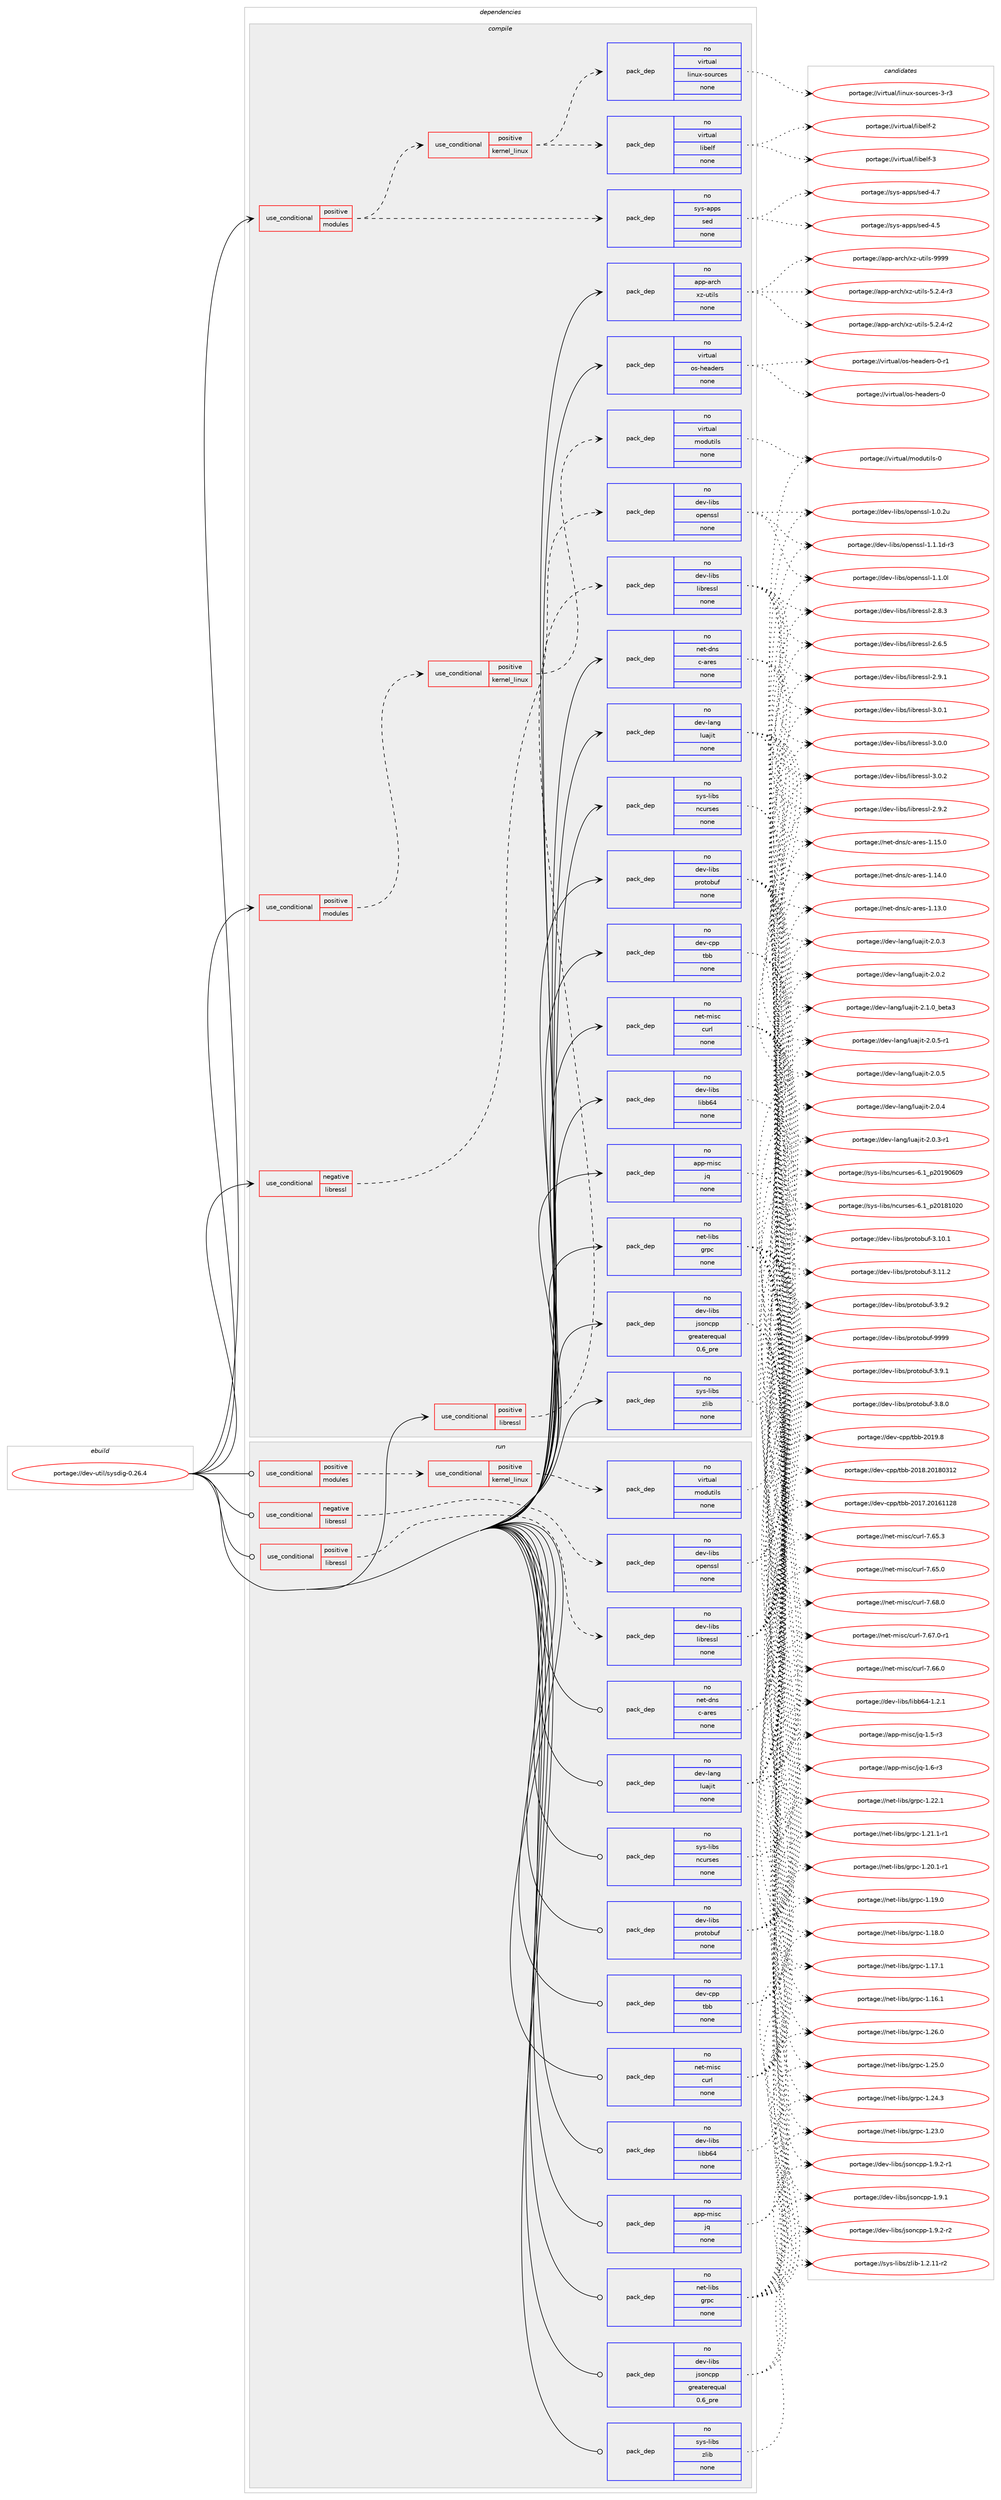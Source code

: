 digraph prolog {

# *************
# Graph options
# *************

newrank=true;
concentrate=true;
compound=true;
graph [rankdir=LR,fontname=Helvetica,fontsize=10,ranksep=1.5];#, ranksep=2.5, nodesep=0.2];
edge  [arrowhead=vee];
node  [fontname=Helvetica,fontsize=10];

# **********
# The ebuild
# **********

subgraph cluster_leftcol {
color=gray;
label=<<i>ebuild</i>>;
id [label="portage://dev-util/sysdig-0.26.4", color=red, width=4, href="../dev-util/sysdig-0.26.4.svg"];
}

# ****************
# The dependencies
# ****************

subgraph cluster_midcol {
color=gray;
label=<<i>dependencies</i>>;
subgraph cluster_compile {
fillcolor="#eeeeee";
style=filled;
label=<<i>compile</i>>;
subgraph cond61505 {
dependency296985 [label=<<TABLE BORDER="0" CELLBORDER="1" CELLSPACING="0" CELLPADDING="4"><TR><TD ROWSPAN="3" CELLPADDING="10">use_conditional</TD></TR><TR><TD>negative</TD></TR><TR><TD>libressl</TD></TR></TABLE>>, shape=none, color=red];
subgraph pack230898 {
dependency296986 [label=<<TABLE BORDER="0" CELLBORDER="1" CELLSPACING="0" CELLPADDING="4" WIDTH="220"><TR><TD ROWSPAN="6" CELLPADDING="30">pack_dep</TD></TR><TR><TD WIDTH="110">no</TD></TR><TR><TD>dev-libs</TD></TR><TR><TD>openssl</TD></TR><TR><TD>none</TD></TR><TR><TD></TD></TR></TABLE>>, shape=none, color=blue];
}
dependency296985:e -> dependency296986:w [weight=20,style="dashed",arrowhead="vee"];
}
id:e -> dependency296985:w [weight=20,style="solid",arrowhead="vee"];
subgraph cond61506 {
dependency296987 [label=<<TABLE BORDER="0" CELLBORDER="1" CELLSPACING="0" CELLPADDING="4"><TR><TD ROWSPAN="3" CELLPADDING="10">use_conditional</TD></TR><TR><TD>positive</TD></TR><TR><TD>libressl</TD></TR></TABLE>>, shape=none, color=red];
subgraph pack230899 {
dependency296988 [label=<<TABLE BORDER="0" CELLBORDER="1" CELLSPACING="0" CELLPADDING="4" WIDTH="220"><TR><TD ROWSPAN="6" CELLPADDING="30">pack_dep</TD></TR><TR><TD WIDTH="110">no</TD></TR><TR><TD>dev-libs</TD></TR><TR><TD>libressl</TD></TR><TR><TD>none</TD></TR><TR><TD></TD></TR></TABLE>>, shape=none, color=blue];
}
dependency296987:e -> dependency296988:w [weight=20,style="dashed",arrowhead="vee"];
}
id:e -> dependency296987:w [weight=20,style="solid",arrowhead="vee"];
subgraph cond61507 {
dependency296989 [label=<<TABLE BORDER="0" CELLBORDER="1" CELLSPACING="0" CELLPADDING="4"><TR><TD ROWSPAN="3" CELLPADDING="10">use_conditional</TD></TR><TR><TD>positive</TD></TR><TR><TD>modules</TD></TR></TABLE>>, shape=none, color=red];
subgraph cond61508 {
dependency296990 [label=<<TABLE BORDER="0" CELLBORDER="1" CELLSPACING="0" CELLPADDING="4"><TR><TD ROWSPAN="3" CELLPADDING="10">use_conditional</TD></TR><TR><TD>positive</TD></TR><TR><TD>kernel_linux</TD></TR></TABLE>>, shape=none, color=red];
subgraph pack230900 {
dependency296991 [label=<<TABLE BORDER="0" CELLBORDER="1" CELLSPACING="0" CELLPADDING="4" WIDTH="220"><TR><TD ROWSPAN="6" CELLPADDING="30">pack_dep</TD></TR><TR><TD WIDTH="110">no</TD></TR><TR><TD>virtual</TD></TR><TR><TD>modutils</TD></TR><TR><TD>none</TD></TR><TR><TD></TD></TR></TABLE>>, shape=none, color=blue];
}
dependency296990:e -> dependency296991:w [weight=20,style="dashed",arrowhead="vee"];
}
dependency296989:e -> dependency296990:w [weight=20,style="dashed",arrowhead="vee"];
}
id:e -> dependency296989:w [weight=20,style="solid",arrowhead="vee"];
subgraph cond61509 {
dependency296992 [label=<<TABLE BORDER="0" CELLBORDER="1" CELLSPACING="0" CELLPADDING="4"><TR><TD ROWSPAN="3" CELLPADDING="10">use_conditional</TD></TR><TR><TD>positive</TD></TR><TR><TD>modules</TD></TR></TABLE>>, shape=none, color=red];
subgraph pack230901 {
dependency296993 [label=<<TABLE BORDER="0" CELLBORDER="1" CELLSPACING="0" CELLPADDING="4" WIDTH="220"><TR><TD ROWSPAN="6" CELLPADDING="30">pack_dep</TD></TR><TR><TD WIDTH="110">no</TD></TR><TR><TD>sys-apps</TD></TR><TR><TD>sed</TD></TR><TR><TD>none</TD></TR><TR><TD></TD></TR></TABLE>>, shape=none, color=blue];
}
dependency296992:e -> dependency296993:w [weight=20,style="dashed",arrowhead="vee"];
subgraph cond61510 {
dependency296994 [label=<<TABLE BORDER="0" CELLBORDER="1" CELLSPACING="0" CELLPADDING="4"><TR><TD ROWSPAN="3" CELLPADDING="10">use_conditional</TD></TR><TR><TD>positive</TD></TR><TR><TD>kernel_linux</TD></TR></TABLE>>, shape=none, color=red];
subgraph pack230902 {
dependency296995 [label=<<TABLE BORDER="0" CELLBORDER="1" CELLSPACING="0" CELLPADDING="4" WIDTH="220"><TR><TD ROWSPAN="6" CELLPADDING="30">pack_dep</TD></TR><TR><TD WIDTH="110">no</TD></TR><TR><TD>virtual</TD></TR><TR><TD>linux-sources</TD></TR><TR><TD>none</TD></TR><TR><TD></TD></TR></TABLE>>, shape=none, color=blue];
}
dependency296994:e -> dependency296995:w [weight=20,style="dashed",arrowhead="vee"];
subgraph pack230903 {
dependency296996 [label=<<TABLE BORDER="0" CELLBORDER="1" CELLSPACING="0" CELLPADDING="4" WIDTH="220"><TR><TD ROWSPAN="6" CELLPADDING="30">pack_dep</TD></TR><TR><TD WIDTH="110">no</TD></TR><TR><TD>virtual</TD></TR><TR><TD>libelf</TD></TR><TR><TD>none</TD></TR><TR><TD></TD></TR></TABLE>>, shape=none, color=blue];
}
dependency296994:e -> dependency296996:w [weight=20,style="dashed",arrowhead="vee"];
}
dependency296992:e -> dependency296994:w [weight=20,style="dashed",arrowhead="vee"];
}
id:e -> dependency296992:w [weight=20,style="solid",arrowhead="vee"];
subgraph pack230904 {
dependency296997 [label=<<TABLE BORDER="0" CELLBORDER="1" CELLSPACING="0" CELLPADDING="4" WIDTH="220"><TR><TD ROWSPAN="6" CELLPADDING="30">pack_dep</TD></TR><TR><TD WIDTH="110">no</TD></TR><TR><TD>app-arch</TD></TR><TR><TD>xz-utils</TD></TR><TR><TD>none</TD></TR><TR><TD></TD></TR></TABLE>>, shape=none, color=blue];
}
id:e -> dependency296997:w [weight=20,style="solid",arrowhead="vee"];
subgraph pack230905 {
dependency296998 [label=<<TABLE BORDER="0" CELLBORDER="1" CELLSPACING="0" CELLPADDING="4" WIDTH="220"><TR><TD ROWSPAN="6" CELLPADDING="30">pack_dep</TD></TR><TR><TD WIDTH="110">no</TD></TR><TR><TD>app-misc</TD></TR><TR><TD>jq</TD></TR><TR><TD>none</TD></TR><TR><TD></TD></TR></TABLE>>, shape=none, color=blue];
}
id:e -> dependency296998:w [weight=20,style="solid",arrowhead="vee"];
subgraph pack230906 {
dependency296999 [label=<<TABLE BORDER="0" CELLBORDER="1" CELLSPACING="0" CELLPADDING="4" WIDTH="220"><TR><TD ROWSPAN="6" CELLPADDING="30">pack_dep</TD></TR><TR><TD WIDTH="110">no</TD></TR><TR><TD>dev-cpp</TD></TR><TR><TD>tbb</TD></TR><TR><TD>none</TD></TR><TR><TD></TD></TR></TABLE>>, shape=none, color=blue];
}
id:e -> dependency296999:w [weight=20,style="solid",arrowhead="vee"];
subgraph pack230907 {
dependency297000 [label=<<TABLE BORDER="0" CELLBORDER="1" CELLSPACING="0" CELLPADDING="4" WIDTH="220"><TR><TD ROWSPAN="6" CELLPADDING="30">pack_dep</TD></TR><TR><TD WIDTH="110">no</TD></TR><TR><TD>dev-lang</TD></TR><TR><TD>luajit</TD></TR><TR><TD>none</TD></TR><TR><TD></TD></TR></TABLE>>, shape=none, color=blue];
}
id:e -> dependency297000:w [weight=20,style="solid",arrowhead="vee"];
subgraph pack230908 {
dependency297001 [label=<<TABLE BORDER="0" CELLBORDER="1" CELLSPACING="0" CELLPADDING="4" WIDTH="220"><TR><TD ROWSPAN="6" CELLPADDING="30">pack_dep</TD></TR><TR><TD WIDTH="110">no</TD></TR><TR><TD>dev-libs</TD></TR><TR><TD>jsoncpp</TD></TR><TR><TD>greaterequal</TD></TR><TR><TD>0.6_pre</TD></TR></TABLE>>, shape=none, color=blue];
}
id:e -> dependency297001:w [weight=20,style="solid",arrowhead="vee"];
subgraph pack230909 {
dependency297002 [label=<<TABLE BORDER="0" CELLBORDER="1" CELLSPACING="0" CELLPADDING="4" WIDTH="220"><TR><TD ROWSPAN="6" CELLPADDING="30">pack_dep</TD></TR><TR><TD WIDTH="110">no</TD></TR><TR><TD>dev-libs</TD></TR><TR><TD>libb64</TD></TR><TR><TD>none</TD></TR><TR><TD></TD></TR></TABLE>>, shape=none, color=blue];
}
id:e -> dependency297002:w [weight=20,style="solid",arrowhead="vee"];
subgraph pack230910 {
dependency297003 [label=<<TABLE BORDER="0" CELLBORDER="1" CELLSPACING="0" CELLPADDING="4" WIDTH="220"><TR><TD ROWSPAN="6" CELLPADDING="30">pack_dep</TD></TR><TR><TD WIDTH="110">no</TD></TR><TR><TD>dev-libs</TD></TR><TR><TD>protobuf</TD></TR><TR><TD>none</TD></TR><TR><TD></TD></TR></TABLE>>, shape=none, color=blue];
}
id:e -> dependency297003:w [weight=20,style="solid",arrowhead="vee"];
subgraph pack230911 {
dependency297004 [label=<<TABLE BORDER="0" CELLBORDER="1" CELLSPACING="0" CELLPADDING="4" WIDTH="220"><TR><TD ROWSPAN="6" CELLPADDING="30">pack_dep</TD></TR><TR><TD WIDTH="110">no</TD></TR><TR><TD>net-dns</TD></TR><TR><TD>c-ares</TD></TR><TR><TD>none</TD></TR><TR><TD></TD></TR></TABLE>>, shape=none, color=blue];
}
id:e -> dependency297004:w [weight=20,style="solid",arrowhead="vee"];
subgraph pack230912 {
dependency297005 [label=<<TABLE BORDER="0" CELLBORDER="1" CELLSPACING="0" CELLPADDING="4" WIDTH="220"><TR><TD ROWSPAN="6" CELLPADDING="30">pack_dep</TD></TR><TR><TD WIDTH="110">no</TD></TR><TR><TD>net-libs</TD></TR><TR><TD>grpc</TD></TR><TR><TD>none</TD></TR><TR><TD></TD></TR></TABLE>>, shape=none, color=blue];
}
id:e -> dependency297005:w [weight=20,style="solid",arrowhead="vee"];
subgraph pack230913 {
dependency297006 [label=<<TABLE BORDER="0" CELLBORDER="1" CELLSPACING="0" CELLPADDING="4" WIDTH="220"><TR><TD ROWSPAN="6" CELLPADDING="30">pack_dep</TD></TR><TR><TD WIDTH="110">no</TD></TR><TR><TD>net-misc</TD></TR><TR><TD>curl</TD></TR><TR><TD>none</TD></TR><TR><TD></TD></TR></TABLE>>, shape=none, color=blue];
}
id:e -> dependency297006:w [weight=20,style="solid",arrowhead="vee"];
subgraph pack230914 {
dependency297007 [label=<<TABLE BORDER="0" CELLBORDER="1" CELLSPACING="0" CELLPADDING="4" WIDTH="220"><TR><TD ROWSPAN="6" CELLPADDING="30">pack_dep</TD></TR><TR><TD WIDTH="110">no</TD></TR><TR><TD>sys-libs</TD></TR><TR><TD>ncurses</TD></TR><TR><TD>none</TD></TR><TR><TD></TD></TR></TABLE>>, shape=none, color=blue];
}
id:e -> dependency297007:w [weight=20,style="solid",arrowhead="vee"];
subgraph pack230915 {
dependency297008 [label=<<TABLE BORDER="0" CELLBORDER="1" CELLSPACING="0" CELLPADDING="4" WIDTH="220"><TR><TD ROWSPAN="6" CELLPADDING="30">pack_dep</TD></TR><TR><TD WIDTH="110">no</TD></TR><TR><TD>sys-libs</TD></TR><TR><TD>zlib</TD></TR><TR><TD>none</TD></TR><TR><TD></TD></TR></TABLE>>, shape=none, color=blue];
}
id:e -> dependency297008:w [weight=20,style="solid",arrowhead="vee"];
subgraph pack230916 {
dependency297009 [label=<<TABLE BORDER="0" CELLBORDER="1" CELLSPACING="0" CELLPADDING="4" WIDTH="220"><TR><TD ROWSPAN="6" CELLPADDING="30">pack_dep</TD></TR><TR><TD WIDTH="110">no</TD></TR><TR><TD>virtual</TD></TR><TR><TD>os-headers</TD></TR><TR><TD>none</TD></TR><TR><TD></TD></TR></TABLE>>, shape=none, color=blue];
}
id:e -> dependency297009:w [weight=20,style="solid",arrowhead="vee"];
}
subgraph cluster_compileandrun {
fillcolor="#eeeeee";
style=filled;
label=<<i>compile and run</i>>;
}
subgraph cluster_run {
fillcolor="#eeeeee";
style=filled;
label=<<i>run</i>>;
subgraph cond61511 {
dependency297010 [label=<<TABLE BORDER="0" CELLBORDER="1" CELLSPACING="0" CELLPADDING="4"><TR><TD ROWSPAN="3" CELLPADDING="10">use_conditional</TD></TR><TR><TD>negative</TD></TR><TR><TD>libressl</TD></TR></TABLE>>, shape=none, color=red];
subgraph pack230917 {
dependency297011 [label=<<TABLE BORDER="0" CELLBORDER="1" CELLSPACING="0" CELLPADDING="4" WIDTH="220"><TR><TD ROWSPAN="6" CELLPADDING="30">pack_dep</TD></TR><TR><TD WIDTH="110">no</TD></TR><TR><TD>dev-libs</TD></TR><TR><TD>openssl</TD></TR><TR><TD>none</TD></TR><TR><TD></TD></TR></TABLE>>, shape=none, color=blue];
}
dependency297010:e -> dependency297011:w [weight=20,style="dashed",arrowhead="vee"];
}
id:e -> dependency297010:w [weight=20,style="solid",arrowhead="odot"];
subgraph cond61512 {
dependency297012 [label=<<TABLE BORDER="0" CELLBORDER="1" CELLSPACING="0" CELLPADDING="4"><TR><TD ROWSPAN="3" CELLPADDING="10">use_conditional</TD></TR><TR><TD>positive</TD></TR><TR><TD>libressl</TD></TR></TABLE>>, shape=none, color=red];
subgraph pack230918 {
dependency297013 [label=<<TABLE BORDER="0" CELLBORDER="1" CELLSPACING="0" CELLPADDING="4" WIDTH="220"><TR><TD ROWSPAN="6" CELLPADDING="30">pack_dep</TD></TR><TR><TD WIDTH="110">no</TD></TR><TR><TD>dev-libs</TD></TR><TR><TD>libressl</TD></TR><TR><TD>none</TD></TR><TR><TD></TD></TR></TABLE>>, shape=none, color=blue];
}
dependency297012:e -> dependency297013:w [weight=20,style="dashed",arrowhead="vee"];
}
id:e -> dependency297012:w [weight=20,style="solid",arrowhead="odot"];
subgraph cond61513 {
dependency297014 [label=<<TABLE BORDER="0" CELLBORDER="1" CELLSPACING="0" CELLPADDING="4"><TR><TD ROWSPAN="3" CELLPADDING="10">use_conditional</TD></TR><TR><TD>positive</TD></TR><TR><TD>modules</TD></TR></TABLE>>, shape=none, color=red];
subgraph cond61514 {
dependency297015 [label=<<TABLE BORDER="0" CELLBORDER="1" CELLSPACING="0" CELLPADDING="4"><TR><TD ROWSPAN="3" CELLPADDING="10">use_conditional</TD></TR><TR><TD>positive</TD></TR><TR><TD>kernel_linux</TD></TR></TABLE>>, shape=none, color=red];
subgraph pack230919 {
dependency297016 [label=<<TABLE BORDER="0" CELLBORDER="1" CELLSPACING="0" CELLPADDING="4" WIDTH="220"><TR><TD ROWSPAN="6" CELLPADDING="30">pack_dep</TD></TR><TR><TD WIDTH="110">no</TD></TR><TR><TD>virtual</TD></TR><TR><TD>modutils</TD></TR><TR><TD>none</TD></TR><TR><TD></TD></TR></TABLE>>, shape=none, color=blue];
}
dependency297015:e -> dependency297016:w [weight=20,style="dashed",arrowhead="vee"];
}
dependency297014:e -> dependency297015:w [weight=20,style="dashed",arrowhead="vee"];
}
id:e -> dependency297014:w [weight=20,style="solid",arrowhead="odot"];
subgraph pack230920 {
dependency297017 [label=<<TABLE BORDER="0" CELLBORDER="1" CELLSPACING="0" CELLPADDING="4" WIDTH="220"><TR><TD ROWSPAN="6" CELLPADDING="30">pack_dep</TD></TR><TR><TD WIDTH="110">no</TD></TR><TR><TD>app-misc</TD></TR><TR><TD>jq</TD></TR><TR><TD>none</TD></TR><TR><TD></TD></TR></TABLE>>, shape=none, color=blue];
}
id:e -> dependency297017:w [weight=20,style="solid",arrowhead="odot"];
subgraph pack230921 {
dependency297018 [label=<<TABLE BORDER="0" CELLBORDER="1" CELLSPACING="0" CELLPADDING="4" WIDTH="220"><TR><TD ROWSPAN="6" CELLPADDING="30">pack_dep</TD></TR><TR><TD WIDTH="110">no</TD></TR><TR><TD>dev-cpp</TD></TR><TR><TD>tbb</TD></TR><TR><TD>none</TD></TR><TR><TD></TD></TR></TABLE>>, shape=none, color=blue];
}
id:e -> dependency297018:w [weight=20,style="solid",arrowhead="odot"];
subgraph pack230922 {
dependency297019 [label=<<TABLE BORDER="0" CELLBORDER="1" CELLSPACING="0" CELLPADDING="4" WIDTH="220"><TR><TD ROWSPAN="6" CELLPADDING="30">pack_dep</TD></TR><TR><TD WIDTH="110">no</TD></TR><TR><TD>dev-lang</TD></TR><TR><TD>luajit</TD></TR><TR><TD>none</TD></TR><TR><TD></TD></TR></TABLE>>, shape=none, color=blue];
}
id:e -> dependency297019:w [weight=20,style="solid",arrowhead="odot"];
subgraph pack230923 {
dependency297020 [label=<<TABLE BORDER="0" CELLBORDER="1" CELLSPACING="0" CELLPADDING="4" WIDTH="220"><TR><TD ROWSPAN="6" CELLPADDING="30">pack_dep</TD></TR><TR><TD WIDTH="110">no</TD></TR><TR><TD>dev-libs</TD></TR><TR><TD>jsoncpp</TD></TR><TR><TD>greaterequal</TD></TR><TR><TD>0.6_pre</TD></TR></TABLE>>, shape=none, color=blue];
}
id:e -> dependency297020:w [weight=20,style="solid",arrowhead="odot"];
subgraph pack230924 {
dependency297021 [label=<<TABLE BORDER="0" CELLBORDER="1" CELLSPACING="0" CELLPADDING="4" WIDTH="220"><TR><TD ROWSPAN="6" CELLPADDING="30">pack_dep</TD></TR><TR><TD WIDTH="110">no</TD></TR><TR><TD>dev-libs</TD></TR><TR><TD>libb64</TD></TR><TR><TD>none</TD></TR><TR><TD></TD></TR></TABLE>>, shape=none, color=blue];
}
id:e -> dependency297021:w [weight=20,style="solid",arrowhead="odot"];
subgraph pack230925 {
dependency297022 [label=<<TABLE BORDER="0" CELLBORDER="1" CELLSPACING="0" CELLPADDING="4" WIDTH="220"><TR><TD ROWSPAN="6" CELLPADDING="30">pack_dep</TD></TR><TR><TD WIDTH="110">no</TD></TR><TR><TD>dev-libs</TD></TR><TR><TD>protobuf</TD></TR><TR><TD>none</TD></TR><TR><TD></TD></TR></TABLE>>, shape=none, color=blue];
}
id:e -> dependency297022:w [weight=20,style="solid",arrowhead="odot"];
subgraph pack230926 {
dependency297023 [label=<<TABLE BORDER="0" CELLBORDER="1" CELLSPACING="0" CELLPADDING="4" WIDTH="220"><TR><TD ROWSPAN="6" CELLPADDING="30">pack_dep</TD></TR><TR><TD WIDTH="110">no</TD></TR><TR><TD>net-dns</TD></TR><TR><TD>c-ares</TD></TR><TR><TD>none</TD></TR><TR><TD></TD></TR></TABLE>>, shape=none, color=blue];
}
id:e -> dependency297023:w [weight=20,style="solid",arrowhead="odot"];
subgraph pack230927 {
dependency297024 [label=<<TABLE BORDER="0" CELLBORDER="1" CELLSPACING="0" CELLPADDING="4" WIDTH="220"><TR><TD ROWSPAN="6" CELLPADDING="30">pack_dep</TD></TR><TR><TD WIDTH="110">no</TD></TR><TR><TD>net-libs</TD></TR><TR><TD>grpc</TD></TR><TR><TD>none</TD></TR><TR><TD></TD></TR></TABLE>>, shape=none, color=blue];
}
id:e -> dependency297024:w [weight=20,style="solid",arrowhead="odot"];
subgraph pack230928 {
dependency297025 [label=<<TABLE BORDER="0" CELLBORDER="1" CELLSPACING="0" CELLPADDING="4" WIDTH="220"><TR><TD ROWSPAN="6" CELLPADDING="30">pack_dep</TD></TR><TR><TD WIDTH="110">no</TD></TR><TR><TD>net-misc</TD></TR><TR><TD>curl</TD></TR><TR><TD>none</TD></TR><TR><TD></TD></TR></TABLE>>, shape=none, color=blue];
}
id:e -> dependency297025:w [weight=20,style="solid",arrowhead="odot"];
subgraph pack230929 {
dependency297026 [label=<<TABLE BORDER="0" CELLBORDER="1" CELLSPACING="0" CELLPADDING="4" WIDTH="220"><TR><TD ROWSPAN="6" CELLPADDING="30">pack_dep</TD></TR><TR><TD WIDTH="110">no</TD></TR><TR><TD>sys-libs</TD></TR><TR><TD>ncurses</TD></TR><TR><TD>none</TD></TR><TR><TD></TD></TR></TABLE>>, shape=none, color=blue];
}
id:e -> dependency297026:w [weight=20,style="solid",arrowhead="odot"];
subgraph pack230930 {
dependency297027 [label=<<TABLE BORDER="0" CELLBORDER="1" CELLSPACING="0" CELLPADDING="4" WIDTH="220"><TR><TD ROWSPAN="6" CELLPADDING="30">pack_dep</TD></TR><TR><TD WIDTH="110">no</TD></TR><TR><TD>sys-libs</TD></TR><TR><TD>zlib</TD></TR><TR><TD>none</TD></TR><TR><TD></TD></TR></TABLE>>, shape=none, color=blue];
}
id:e -> dependency297027:w [weight=20,style="solid",arrowhead="odot"];
}
}

# **************
# The candidates
# **************

subgraph cluster_choices {
rank=same;
color=gray;
label=<<i>candidates</i>>;

subgraph choice230898 {
color=black;
nodesep=1;
choice1001011184510810598115471111121011101151151084549464946491004511451 [label="portage://dev-libs/openssl-1.1.1d-r3", color=red, width=4,href="../dev-libs/openssl-1.1.1d-r3.svg"];
choice100101118451081059811547111112101110115115108454946494648108 [label="portage://dev-libs/openssl-1.1.0l", color=red, width=4,href="../dev-libs/openssl-1.1.0l.svg"];
choice100101118451081059811547111112101110115115108454946484650117 [label="portage://dev-libs/openssl-1.0.2u", color=red, width=4,href="../dev-libs/openssl-1.0.2u.svg"];
dependency296986:e -> choice1001011184510810598115471111121011101151151084549464946491004511451:w [style=dotted,weight="100"];
dependency296986:e -> choice100101118451081059811547111112101110115115108454946494648108:w [style=dotted,weight="100"];
dependency296986:e -> choice100101118451081059811547111112101110115115108454946484650117:w [style=dotted,weight="100"];
}
subgraph choice230899 {
color=black;
nodesep=1;
choice10010111845108105981154710810598114101115115108455146484650 [label="portage://dev-libs/libressl-3.0.2", color=red, width=4,href="../dev-libs/libressl-3.0.2.svg"];
choice10010111845108105981154710810598114101115115108455146484649 [label="portage://dev-libs/libressl-3.0.1", color=red, width=4,href="../dev-libs/libressl-3.0.1.svg"];
choice10010111845108105981154710810598114101115115108455146484648 [label="portage://dev-libs/libressl-3.0.0", color=red, width=4,href="../dev-libs/libressl-3.0.0.svg"];
choice10010111845108105981154710810598114101115115108455046574650 [label="portage://dev-libs/libressl-2.9.2", color=red, width=4,href="../dev-libs/libressl-2.9.2.svg"];
choice10010111845108105981154710810598114101115115108455046574649 [label="portage://dev-libs/libressl-2.9.1", color=red, width=4,href="../dev-libs/libressl-2.9.1.svg"];
choice10010111845108105981154710810598114101115115108455046564651 [label="portage://dev-libs/libressl-2.8.3", color=red, width=4,href="../dev-libs/libressl-2.8.3.svg"];
choice10010111845108105981154710810598114101115115108455046544653 [label="portage://dev-libs/libressl-2.6.5", color=red, width=4,href="../dev-libs/libressl-2.6.5.svg"];
dependency296988:e -> choice10010111845108105981154710810598114101115115108455146484650:w [style=dotted,weight="100"];
dependency296988:e -> choice10010111845108105981154710810598114101115115108455146484649:w [style=dotted,weight="100"];
dependency296988:e -> choice10010111845108105981154710810598114101115115108455146484648:w [style=dotted,weight="100"];
dependency296988:e -> choice10010111845108105981154710810598114101115115108455046574650:w [style=dotted,weight="100"];
dependency296988:e -> choice10010111845108105981154710810598114101115115108455046574649:w [style=dotted,weight="100"];
dependency296988:e -> choice10010111845108105981154710810598114101115115108455046564651:w [style=dotted,weight="100"];
dependency296988:e -> choice10010111845108105981154710810598114101115115108455046544653:w [style=dotted,weight="100"];
}
subgraph choice230900 {
color=black;
nodesep=1;
choice11810511411611797108471091111001171161051081154548 [label="portage://virtual/modutils-0", color=red, width=4,href="../virtual/modutils-0.svg"];
dependency296991:e -> choice11810511411611797108471091111001171161051081154548:w [style=dotted,weight="100"];
}
subgraph choice230901 {
color=black;
nodesep=1;
choice11512111545971121121154711510110045524655 [label="portage://sys-apps/sed-4.7", color=red, width=4,href="../sys-apps/sed-4.7.svg"];
choice11512111545971121121154711510110045524653 [label="portage://sys-apps/sed-4.5", color=red, width=4,href="../sys-apps/sed-4.5.svg"];
dependency296993:e -> choice11512111545971121121154711510110045524655:w [style=dotted,weight="100"];
dependency296993:e -> choice11512111545971121121154711510110045524653:w [style=dotted,weight="100"];
}
subgraph choice230902 {
color=black;
nodesep=1;
choice1181051141161179710847108105110117120451151111171149910111545514511451 [label="portage://virtual/linux-sources-3-r3", color=red, width=4,href="../virtual/linux-sources-3-r3.svg"];
dependency296995:e -> choice1181051141161179710847108105110117120451151111171149910111545514511451:w [style=dotted,weight="100"];
}
subgraph choice230903 {
color=black;
nodesep=1;
choice1181051141161179710847108105981011081024551 [label="portage://virtual/libelf-3", color=red, width=4,href="../virtual/libelf-3.svg"];
choice1181051141161179710847108105981011081024550 [label="portage://virtual/libelf-2", color=red, width=4,href="../virtual/libelf-2.svg"];
dependency296996:e -> choice1181051141161179710847108105981011081024551:w [style=dotted,weight="100"];
dependency296996:e -> choice1181051141161179710847108105981011081024550:w [style=dotted,weight="100"];
}
subgraph choice230904 {
color=black;
nodesep=1;
choice9711211245971149910447120122451171161051081154557575757 [label="portage://app-arch/xz-utils-9999", color=red, width=4,href="../app-arch/xz-utils-9999.svg"];
choice9711211245971149910447120122451171161051081154553465046524511451 [label="portage://app-arch/xz-utils-5.2.4-r3", color=red, width=4,href="../app-arch/xz-utils-5.2.4-r3.svg"];
choice9711211245971149910447120122451171161051081154553465046524511450 [label="portage://app-arch/xz-utils-5.2.4-r2", color=red, width=4,href="../app-arch/xz-utils-5.2.4-r2.svg"];
dependency296997:e -> choice9711211245971149910447120122451171161051081154557575757:w [style=dotted,weight="100"];
dependency296997:e -> choice9711211245971149910447120122451171161051081154553465046524511451:w [style=dotted,weight="100"];
dependency296997:e -> choice9711211245971149910447120122451171161051081154553465046524511450:w [style=dotted,weight="100"];
}
subgraph choice230905 {
color=black;
nodesep=1;
choice97112112451091051159947106113454946544511451 [label="portage://app-misc/jq-1.6-r3", color=red, width=4,href="../app-misc/jq-1.6-r3.svg"];
choice97112112451091051159947106113454946534511451 [label="portage://app-misc/jq-1.5-r3", color=red, width=4,href="../app-misc/jq-1.5-r3.svg"];
dependency296998:e -> choice97112112451091051159947106113454946544511451:w [style=dotted,weight="100"];
dependency296998:e -> choice97112112451091051159947106113454946534511451:w [style=dotted,weight="100"];
}
subgraph choice230906 {
color=black;
nodesep=1;
choice100101118459911211247116989845504849574656 [label="portage://dev-cpp/tbb-2019.8", color=red, width=4,href="../dev-cpp/tbb-2019.8.svg"];
choice10010111845991121124711698984550484956465048495648514950 [label="portage://dev-cpp/tbb-2018.20180312", color=red, width=4,href="../dev-cpp/tbb-2018.20180312.svg"];
choice10010111845991121124711698984550484955465048495449495056 [label="portage://dev-cpp/tbb-2017.20161128", color=red, width=4,href="../dev-cpp/tbb-2017.20161128.svg"];
dependency296999:e -> choice100101118459911211247116989845504849574656:w [style=dotted,weight="100"];
dependency296999:e -> choice10010111845991121124711698984550484956465048495648514950:w [style=dotted,weight="100"];
dependency296999:e -> choice10010111845991121124711698984550484955465048495449495056:w [style=dotted,weight="100"];
}
subgraph choice230907 {
color=black;
nodesep=1;
choice1001011184510897110103471081179710610511645504649464895981011169751 [label="portage://dev-lang/luajit-2.1.0_beta3", color=red, width=4,href="../dev-lang/luajit-2.1.0_beta3.svg"];
choice100101118451089711010347108117971061051164550464846534511449 [label="portage://dev-lang/luajit-2.0.5-r1", color=red, width=4,href="../dev-lang/luajit-2.0.5-r1.svg"];
choice10010111845108971101034710811797106105116455046484653 [label="portage://dev-lang/luajit-2.0.5", color=red, width=4,href="../dev-lang/luajit-2.0.5.svg"];
choice10010111845108971101034710811797106105116455046484652 [label="portage://dev-lang/luajit-2.0.4", color=red, width=4,href="../dev-lang/luajit-2.0.4.svg"];
choice100101118451089711010347108117971061051164550464846514511449 [label="portage://dev-lang/luajit-2.0.3-r1", color=red, width=4,href="../dev-lang/luajit-2.0.3-r1.svg"];
choice10010111845108971101034710811797106105116455046484651 [label="portage://dev-lang/luajit-2.0.3", color=red, width=4,href="../dev-lang/luajit-2.0.3.svg"];
choice10010111845108971101034710811797106105116455046484650 [label="portage://dev-lang/luajit-2.0.2", color=red, width=4,href="../dev-lang/luajit-2.0.2.svg"];
dependency297000:e -> choice1001011184510897110103471081179710610511645504649464895981011169751:w [style=dotted,weight="100"];
dependency297000:e -> choice100101118451089711010347108117971061051164550464846534511449:w [style=dotted,weight="100"];
dependency297000:e -> choice10010111845108971101034710811797106105116455046484653:w [style=dotted,weight="100"];
dependency297000:e -> choice10010111845108971101034710811797106105116455046484652:w [style=dotted,weight="100"];
dependency297000:e -> choice100101118451089711010347108117971061051164550464846514511449:w [style=dotted,weight="100"];
dependency297000:e -> choice10010111845108971101034710811797106105116455046484651:w [style=dotted,weight="100"];
dependency297000:e -> choice10010111845108971101034710811797106105116455046484650:w [style=dotted,weight="100"];
}
subgraph choice230908 {
color=black;
nodesep=1;
choice100101118451081059811547106115111110991121124549465746504511450 [label="portage://dev-libs/jsoncpp-1.9.2-r2", color=red, width=4,href="../dev-libs/jsoncpp-1.9.2-r2.svg"];
choice100101118451081059811547106115111110991121124549465746504511449 [label="portage://dev-libs/jsoncpp-1.9.2-r1", color=red, width=4,href="../dev-libs/jsoncpp-1.9.2-r1.svg"];
choice10010111845108105981154710611511111099112112454946574649 [label="portage://dev-libs/jsoncpp-1.9.1", color=red, width=4,href="../dev-libs/jsoncpp-1.9.1.svg"];
dependency297001:e -> choice100101118451081059811547106115111110991121124549465746504511450:w [style=dotted,weight="100"];
dependency297001:e -> choice100101118451081059811547106115111110991121124549465746504511449:w [style=dotted,weight="100"];
dependency297001:e -> choice10010111845108105981154710611511111099112112454946574649:w [style=dotted,weight="100"];
}
subgraph choice230909 {
color=black;
nodesep=1;
choice10010111845108105981154710810598985452454946504649 [label="portage://dev-libs/libb64-1.2.1", color=red, width=4,href="../dev-libs/libb64-1.2.1.svg"];
dependency297002:e -> choice10010111845108105981154710810598985452454946504649:w [style=dotted,weight="100"];
}
subgraph choice230910 {
color=black;
nodesep=1;
choice100101118451081059811547112114111116111981171024557575757 [label="portage://dev-libs/protobuf-9999", color=red, width=4,href="../dev-libs/protobuf-9999.svg"];
choice10010111845108105981154711211411111611198117102455146574650 [label="portage://dev-libs/protobuf-3.9.2", color=red, width=4,href="../dev-libs/protobuf-3.9.2.svg"];
choice10010111845108105981154711211411111611198117102455146574649 [label="portage://dev-libs/protobuf-3.9.1", color=red, width=4,href="../dev-libs/protobuf-3.9.1.svg"];
choice10010111845108105981154711211411111611198117102455146564648 [label="portage://dev-libs/protobuf-3.8.0", color=red, width=4,href="../dev-libs/protobuf-3.8.0.svg"];
choice1001011184510810598115471121141111161119811710245514649494650 [label="portage://dev-libs/protobuf-3.11.2", color=red, width=4,href="../dev-libs/protobuf-3.11.2.svg"];
choice1001011184510810598115471121141111161119811710245514649484649 [label="portage://dev-libs/protobuf-3.10.1", color=red, width=4,href="../dev-libs/protobuf-3.10.1.svg"];
dependency297003:e -> choice100101118451081059811547112114111116111981171024557575757:w [style=dotted,weight="100"];
dependency297003:e -> choice10010111845108105981154711211411111611198117102455146574650:w [style=dotted,weight="100"];
dependency297003:e -> choice10010111845108105981154711211411111611198117102455146574649:w [style=dotted,weight="100"];
dependency297003:e -> choice10010111845108105981154711211411111611198117102455146564648:w [style=dotted,weight="100"];
dependency297003:e -> choice1001011184510810598115471121141111161119811710245514649494650:w [style=dotted,weight="100"];
dependency297003:e -> choice1001011184510810598115471121141111161119811710245514649484649:w [style=dotted,weight="100"];
}
subgraph choice230911 {
color=black;
nodesep=1;
choice110101116451001101154799459711410111545494649534648 [label="portage://net-dns/c-ares-1.15.0", color=red, width=4,href="../net-dns/c-ares-1.15.0.svg"];
choice110101116451001101154799459711410111545494649524648 [label="portage://net-dns/c-ares-1.14.0", color=red, width=4,href="../net-dns/c-ares-1.14.0.svg"];
choice110101116451001101154799459711410111545494649514648 [label="portage://net-dns/c-ares-1.13.0", color=red, width=4,href="../net-dns/c-ares-1.13.0.svg"];
dependency297004:e -> choice110101116451001101154799459711410111545494649534648:w [style=dotted,weight="100"];
dependency297004:e -> choice110101116451001101154799459711410111545494649524648:w [style=dotted,weight="100"];
dependency297004:e -> choice110101116451001101154799459711410111545494649514648:w [style=dotted,weight="100"];
}
subgraph choice230912 {
color=black;
nodesep=1;
choice1101011164510810598115471031141129945494650544648 [label="portage://net-libs/grpc-1.26.0", color=red, width=4,href="../net-libs/grpc-1.26.0.svg"];
choice1101011164510810598115471031141129945494650534648 [label="portage://net-libs/grpc-1.25.0", color=red, width=4,href="../net-libs/grpc-1.25.0.svg"];
choice1101011164510810598115471031141129945494650524651 [label="portage://net-libs/grpc-1.24.3", color=red, width=4,href="../net-libs/grpc-1.24.3.svg"];
choice1101011164510810598115471031141129945494650514648 [label="portage://net-libs/grpc-1.23.0", color=red, width=4,href="../net-libs/grpc-1.23.0.svg"];
choice1101011164510810598115471031141129945494650504649 [label="portage://net-libs/grpc-1.22.1", color=red, width=4,href="../net-libs/grpc-1.22.1.svg"];
choice11010111645108105981154710311411299454946504946494511449 [label="portage://net-libs/grpc-1.21.1-r1", color=red, width=4,href="../net-libs/grpc-1.21.1-r1.svg"];
choice11010111645108105981154710311411299454946504846494511449 [label="portage://net-libs/grpc-1.20.1-r1", color=red, width=4,href="../net-libs/grpc-1.20.1-r1.svg"];
choice1101011164510810598115471031141129945494649574648 [label="portage://net-libs/grpc-1.19.0", color=red, width=4,href="../net-libs/grpc-1.19.0.svg"];
choice1101011164510810598115471031141129945494649564648 [label="portage://net-libs/grpc-1.18.0", color=red, width=4,href="../net-libs/grpc-1.18.0.svg"];
choice1101011164510810598115471031141129945494649554649 [label="portage://net-libs/grpc-1.17.1", color=red, width=4,href="../net-libs/grpc-1.17.1.svg"];
choice1101011164510810598115471031141129945494649544649 [label="portage://net-libs/grpc-1.16.1", color=red, width=4,href="../net-libs/grpc-1.16.1.svg"];
dependency297005:e -> choice1101011164510810598115471031141129945494650544648:w [style=dotted,weight="100"];
dependency297005:e -> choice1101011164510810598115471031141129945494650534648:w [style=dotted,weight="100"];
dependency297005:e -> choice1101011164510810598115471031141129945494650524651:w [style=dotted,weight="100"];
dependency297005:e -> choice1101011164510810598115471031141129945494650514648:w [style=dotted,weight="100"];
dependency297005:e -> choice1101011164510810598115471031141129945494650504649:w [style=dotted,weight="100"];
dependency297005:e -> choice11010111645108105981154710311411299454946504946494511449:w [style=dotted,weight="100"];
dependency297005:e -> choice11010111645108105981154710311411299454946504846494511449:w [style=dotted,weight="100"];
dependency297005:e -> choice1101011164510810598115471031141129945494649574648:w [style=dotted,weight="100"];
dependency297005:e -> choice1101011164510810598115471031141129945494649564648:w [style=dotted,weight="100"];
dependency297005:e -> choice1101011164510810598115471031141129945494649554649:w [style=dotted,weight="100"];
dependency297005:e -> choice1101011164510810598115471031141129945494649544649:w [style=dotted,weight="100"];
}
subgraph choice230913 {
color=black;
nodesep=1;
choice1101011164510910511599479911711410845554654564648 [label="portage://net-misc/curl-7.68.0", color=red, width=4,href="../net-misc/curl-7.68.0.svg"];
choice11010111645109105115994799117114108455546545546484511449 [label="portage://net-misc/curl-7.67.0-r1", color=red, width=4,href="../net-misc/curl-7.67.0-r1.svg"];
choice1101011164510910511599479911711410845554654544648 [label="portage://net-misc/curl-7.66.0", color=red, width=4,href="../net-misc/curl-7.66.0.svg"];
choice1101011164510910511599479911711410845554654534651 [label="portage://net-misc/curl-7.65.3", color=red, width=4,href="../net-misc/curl-7.65.3.svg"];
choice1101011164510910511599479911711410845554654534648 [label="portage://net-misc/curl-7.65.0", color=red, width=4,href="../net-misc/curl-7.65.0.svg"];
dependency297006:e -> choice1101011164510910511599479911711410845554654564648:w [style=dotted,weight="100"];
dependency297006:e -> choice11010111645109105115994799117114108455546545546484511449:w [style=dotted,weight="100"];
dependency297006:e -> choice1101011164510910511599479911711410845554654544648:w [style=dotted,weight="100"];
dependency297006:e -> choice1101011164510910511599479911711410845554654534651:w [style=dotted,weight="100"];
dependency297006:e -> choice1101011164510910511599479911711410845554654534648:w [style=dotted,weight="100"];
}
subgraph choice230914 {
color=black;
nodesep=1;
choice1151211154510810598115471109911711411510111545544649951125048495748544857 [label="portage://sys-libs/ncurses-6.1_p20190609", color=red, width=4,href="../sys-libs/ncurses-6.1_p20190609.svg"];
choice1151211154510810598115471109911711411510111545544649951125048495649485048 [label="portage://sys-libs/ncurses-6.1_p20181020", color=red, width=4,href="../sys-libs/ncurses-6.1_p20181020.svg"];
dependency297007:e -> choice1151211154510810598115471109911711411510111545544649951125048495748544857:w [style=dotted,weight="100"];
dependency297007:e -> choice1151211154510810598115471109911711411510111545544649951125048495649485048:w [style=dotted,weight="100"];
}
subgraph choice230915 {
color=black;
nodesep=1;
choice11512111545108105981154712210810598454946504649494511450 [label="portage://sys-libs/zlib-1.2.11-r2", color=red, width=4,href="../sys-libs/zlib-1.2.11-r2.svg"];
dependency297008:e -> choice11512111545108105981154712210810598454946504649494511450:w [style=dotted,weight="100"];
}
subgraph choice230916 {
color=black;
nodesep=1;
choice1181051141161179710847111115451041019710010111411545484511449 [label="portage://virtual/os-headers-0-r1", color=red, width=4,href="../virtual/os-headers-0-r1.svg"];
choice118105114116117971084711111545104101971001011141154548 [label="portage://virtual/os-headers-0", color=red, width=4,href="../virtual/os-headers-0.svg"];
dependency297009:e -> choice1181051141161179710847111115451041019710010111411545484511449:w [style=dotted,weight="100"];
dependency297009:e -> choice118105114116117971084711111545104101971001011141154548:w [style=dotted,weight="100"];
}
subgraph choice230917 {
color=black;
nodesep=1;
choice1001011184510810598115471111121011101151151084549464946491004511451 [label="portage://dev-libs/openssl-1.1.1d-r3", color=red, width=4,href="../dev-libs/openssl-1.1.1d-r3.svg"];
choice100101118451081059811547111112101110115115108454946494648108 [label="portage://dev-libs/openssl-1.1.0l", color=red, width=4,href="../dev-libs/openssl-1.1.0l.svg"];
choice100101118451081059811547111112101110115115108454946484650117 [label="portage://dev-libs/openssl-1.0.2u", color=red, width=4,href="../dev-libs/openssl-1.0.2u.svg"];
dependency297011:e -> choice1001011184510810598115471111121011101151151084549464946491004511451:w [style=dotted,weight="100"];
dependency297011:e -> choice100101118451081059811547111112101110115115108454946494648108:w [style=dotted,weight="100"];
dependency297011:e -> choice100101118451081059811547111112101110115115108454946484650117:w [style=dotted,weight="100"];
}
subgraph choice230918 {
color=black;
nodesep=1;
choice10010111845108105981154710810598114101115115108455146484650 [label="portage://dev-libs/libressl-3.0.2", color=red, width=4,href="../dev-libs/libressl-3.0.2.svg"];
choice10010111845108105981154710810598114101115115108455146484649 [label="portage://dev-libs/libressl-3.0.1", color=red, width=4,href="../dev-libs/libressl-3.0.1.svg"];
choice10010111845108105981154710810598114101115115108455146484648 [label="portage://dev-libs/libressl-3.0.0", color=red, width=4,href="../dev-libs/libressl-3.0.0.svg"];
choice10010111845108105981154710810598114101115115108455046574650 [label="portage://dev-libs/libressl-2.9.2", color=red, width=4,href="../dev-libs/libressl-2.9.2.svg"];
choice10010111845108105981154710810598114101115115108455046574649 [label="portage://dev-libs/libressl-2.9.1", color=red, width=4,href="../dev-libs/libressl-2.9.1.svg"];
choice10010111845108105981154710810598114101115115108455046564651 [label="portage://dev-libs/libressl-2.8.3", color=red, width=4,href="../dev-libs/libressl-2.8.3.svg"];
choice10010111845108105981154710810598114101115115108455046544653 [label="portage://dev-libs/libressl-2.6.5", color=red, width=4,href="../dev-libs/libressl-2.6.5.svg"];
dependency297013:e -> choice10010111845108105981154710810598114101115115108455146484650:w [style=dotted,weight="100"];
dependency297013:e -> choice10010111845108105981154710810598114101115115108455146484649:w [style=dotted,weight="100"];
dependency297013:e -> choice10010111845108105981154710810598114101115115108455146484648:w [style=dotted,weight="100"];
dependency297013:e -> choice10010111845108105981154710810598114101115115108455046574650:w [style=dotted,weight="100"];
dependency297013:e -> choice10010111845108105981154710810598114101115115108455046574649:w [style=dotted,weight="100"];
dependency297013:e -> choice10010111845108105981154710810598114101115115108455046564651:w [style=dotted,weight="100"];
dependency297013:e -> choice10010111845108105981154710810598114101115115108455046544653:w [style=dotted,weight="100"];
}
subgraph choice230919 {
color=black;
nodesep=1;
choice11810511411611797108471091111001171161051081154548 [label="portage://virtual/modutils-0", color=red, width=4,href="../virtual/modutils-0.svg"];
dependency297016:e -> choice11810511411611797108471091111001171161051081154548:w [style=dotted,weight="100"];
}
subgraph choice230920 {
color=black;
nodesep=1;
choice97112112451091051159947106113454946544511451 [label="portage://app-misc/jq-1.6-r3", color=red, width=4,href="../app-misc/jq-1.6-r3.svg"];
choice97112112451091051159947106113454946534511451 [label="portage://app-misc/jq-1.5-r3", color=red, width=4,href="../app-misc/jq-1.5-r3.svg"];
dependency297017:e -> choice97112112451091051159947106113454946544511451:w [style=dotted,weight="100"];
dependency297017:e -> choice97112112451091051159947106113454946534511451:w [style=dotted,weight="100"];
}
subgraph choice230921 {
color=black;
nodesep=1;
choice100101118459911211247116989845504849574656 [label="portage://dev-cpp/tbb-2019.8", color=red, width=4,href="../dev-cpp/tbb-2019.8.svg"];
choice10010111845991121124711698984550484956465048495648514950 [label="portage://dev-cpp/tbb-2018.20180312", color=red, width=4,href="../dev-cpp/tbb-2018.20180312.svg"];
choice10010111845991121124711698984550484955465048495449495056 [label="portage://dev-cpp/tbb-2017.20161128", color=red, width=4,href="../dev-cpp/tbb-2017.20161128.svg"];
dependency297018:e -> choice100101118459911211247116989845504849574656:w [style=dotted,weight="100"];
dependency297018:e -> choice10010111845991121124711698984550484956465048495648514950:w [style=dotted,weight="100"];
dependency297018:e -> choice10010111845991121124711698984550484955465048495449495056:w [style=dotted,weight="100"];
}
subgraph choice230922 {
color=black;
nodesep=1;
choice1001011184510897110103471081179710610511645504649464895981011169751 [label="portage://dev-lang/luajit-2.1.0_beta3", color=red, width=4,href="../dev-lang/luajit-2.1.0_beta3.svg"];
choice100101118451089711010347108117971061051164550464846534511449 [label="portage://dev-lang/luajit-2.0.5-r1", color=red, width=4,href="../dev-lang/luajit-2.0.5-r1.svg"];
choice10010111845108971101034710811797106105116455046484653 [label="portage://dev-lang/luajit-2.0.5", color=red, width=4,href="../dev-lang/luajit-2.0.5.svg"];
choice10010111845108971101034710811797106105116455046484652 [label="portage://dev-lang/luajit-2.0.4", color=red, width=4,href="../dev-lang/luajit-2.0.4.svg"];
choice100101118451089711010347108117971061051164550464846514511449 [label="portage://dev-lang/luajit-2.0.3-r1", color=red, width=4,href="../dev-lang/luajit-2.0.3-r1.svg"];
choice10010111845108971101034710811797106105116455046484651 [label="portage://dev-lang/luajit-2.0.3", color=red, width=4,href="../dev-lang/luajit-2.0.3.svg"];
choice10010111845108971101034710811797106105116455046484650 [label="portage://dev-lang/luajit-2.0.2", color=red, width=4,href="../dev-lang/luajit-2.0.2.svg"];
dependency297019:e -> choice1001011184510897110103471081179710610511645504649464895981011169751:w [style=dotted,weight="100"];
dependency297019:e -> choice100101118451089711010347108117971061051164550464846534511449:w [style=dotted,weight="100"];
dependency297019:e -> choice10010111845108971101034710811797106105116455046484653:w [style=dotted,weight="100"];
dependency297019:e -> choice10010111845108971101034710811797106105116455046484652:w [style=dotted,weight="100"];
dependency297019:e -> choice100101118451089711010347108117971061051164550464846514511449:w [style=dotted,weight="100"];
dependency297019:e -> choice10010111845108971101034710811797106105116455046484651:w [style=dotted,weight="100"];
dependency297019:e -> choice10010111845108971101034710811797106105116455046484650:w [style=dotted,weight="100"];
}
subgraph choice230923 {
color=black;
nodesep=1;
choice100101118451081059811547106115111110991121124549465746504511450 [label="portage://dev-libs/jsoncpp-1.9.2-r2", color=red, width=4,href="../dev-libs/jsoncpp-1.9.2-r2.svg"];
choice100101118451081059811547106115111110991121124549465746504511449 [label="portage://dev-libs/jsoncpp-1.9.2-r1", color=red, width=4,href="../dev-libs/jsoncpp-1.9.2-r1.svg"];
choice10010111845108105981154710611511111099112112454946574649 [label="portage://dev-libs/jsoncpp-1.9.1", color=red, width=4,href="../dev-libs/jsoncpp-1.9.1.svg"];
dependency297020:e -> choice100101118451081059811547106115111110991121124549465746504511450:w [style=dotted,weight="100"];
dependency297020:e -> choice100101118451081059811547106115111110991121124549465746504511449:w [style=dotted,weight="100"];
dependency297020:e -> choice10010111845108105981154710611511111099112112454946574649:w [style=dotted,weight="100"];
}
subgraph choice230924 {
color=black;
nodesep=1;
choice10010111845108105981154710810598985452454946504649 [label="portage://dev-libs/libb64-1.2.1", color=red, width=4,href="../dev-libs/libb64-1.2.1.svg"];
dependency297021:e -> choice10010111845108105981154710810598985452454946504649:w [style=dotted,weight="100"];
}
subgraph choice230925 {
color=black;
nodesep=1;
choice100101118451081059811547112114111116111981171024557575757 [label="portage://dev-libs/protobuf-9999", color=red, width=4,href="../dev-libs/protobuf-9999.svg"];
choice10010111845108105981154711211411111611198117102455146574650 [label="portage://dev-libs/protobuf-3.9.2", color=red, width=4,href="../dev-libs/protobuf-3.9.2.svg"];
choice10010111845108105981154711211411111611198117102455146574649 [label="portage://dev-libs/protobuf-3.9.1", color=red, width=4,href="../dev-libs/protobuf-3.9.1.svg"];
choice10010111845108105981154711211411111611198117102455146564648 [label="portage://dev-libs/protobuf-3.8.0", color=red, width=4,href="../dev-libs/protobuf-3.8.0.svg"];
choice1001011184510810598115471121141111161119811710245514649494650 [label="portage://dev-libs/protobuf-3.11.2", color=red, width=4,href="../dev-libs/protobuf-3.11.2.svg"];
choice1001011184510810598115471121141111161119811710245514649484649 [label="portage://dev-libs/protobuf-3.10.1", color=red, width=4,href="../dev-libs/protobuf-3.10.1.svg"];
dependency297022:e -> choice100101118451081059811547112114111116111981171024557575757:w [style=dotted,weight="100"];
dependency297022:e -> choice10010111845108105981154711211411111611198117102455146574650:w [style=dotted,weight="100"];
dependency297022:e -> choice10010111845108105981154711211411111611198117102455146574649:w [style=dotted,weight="100"];
dependency297022:e -> choice10010111845108105981154711211411111611198117102455146564648:w [style=dotted,weight="100"];
dependency297022:e -> choice1001011184510810598115471121141111161119811710245514649494650:w [style=dotted,weight="100"];
dependency297022:e -> choice1001011184510810598115471121141111161119811710245514649484649:w [style=dotted,weight="100"];
}
subgraph choice230926 {
color=black;
nodesep=1;
choice110101116451001101154799459711410111545494649534648 [label="portage://net-dns/c-ares-1.15.0", color=red, width=4,href="../net-dns/c-ares-1.15.0.svg"];
choice110101116451001101154799459711410111545494649524648 [label="portage://net-dns/c-ares-1.14.0", color=red, width=4,href="../net-dns/c-ares-1.14.0.svg"];
choice110101116451001101154799459711410111545494649514648 [label="portage://net-dns/c-ares-1.13.0", color=red, width=4,href="../net-dns/c-ares-1.13.0.svg"];
dependency297023:e -> choice110101116451001101154799459711410111545494649534648:w [style=dotted,weight="100"];
dependency297023:e -> choice110101116451001101154799459711410111545494649524648:w [style=dotted,weight="100"];
dependency297023:e -> choice110101116451001101154799459711410111545494649514648:w [style=dotted,weight="100"];
}
subgraph choice230927 {
color=black;
nodesep=1;
choice1101011164510810598115471031141129945494650544648 [label="portage://net-libs/grpc-1.26.0", color=red, width=4,href="../net-libs/grpc-1.26.0.svg"];
choice1101011164510810598115471031141129945494650534648 [label="portage://net-libs/grpc-1.25.0", color=red, width=4,href="../net-libs/grpc-1.25.0.svg"];
choice1101011164510810598115471031141129945494650524651 [label="portage://net-libs/grpc-1.24.3", color=red, width=4,href="../net-libs/grpc-1.24.3.svg"];
choice1101011164510810598115471031141129945494650514648 [label="portage://net-libs/grpc-1.23.0", color=red, width=4,href="../net-libs/grpc-1.23.0.svg"];
choice1101011164510810598115471031141129945494650504649 [label="portage://net-libs/grpc-1.22.1", color=red, width=4,href="../net-libs/grpc-1.22.1.svg"];
choice11010111645108105981154710311411299454946504946494511449 [label="portage://net-libs/grpc-1.21.1-r1", color=red, width=4,href="../net-libs/grpc-1.21.1-r1.svg"];
choice11010111645108105981154710311411299454946504846494511449 [label="portage://net-libs/grpc-1.20.1-r1", color=red, width=4,href="../net-libs/grpc-1.20.1-r1.svg"];
choice1101011164510810598115471031141129945494649574648 [label="portage://net-libs/grpc-1.19.0", color=red, width=4,href="../net-libs/grpc-1.19.0.svg"];
choice1101011164510810598115471031141129945494649564648 [label="portage://net-libs/grpc-1.18.0", color=red, width=4,href="../net-libs/grpc-1.18.0.svg"];
choice1101011164510810598115471031141129945494649554649 [label="portage://net-libs/grpc-1.17.1", color=red, width=4,href="../net-libs/grpc-1.17.1.svg"];
choice1101011164510810598115471031141129945494649544649 [label="portage://net-libs/grpc-1.16.1", color=red, width=4,href="../net-libs/grpc-1.16.1.svg"];
dependency297024:e -> choice1101011164510810598115471031141129945494650544648:w [style=dotted,weight="100"];
dependency297024:e -> choice1101011164510810598115471031141129945494650534648:w [style=dotted,weight="100"];
dependency297024:e -> choice1101011164510810598115471031141129945494650524651:w [style=dotted,weight="100"];
dependency297024:e -> choice1101011164510810598115471031141129945494650514648:w [style=dotted,weight="100"];
dependency297024:e -> choice1101011164510810598115471031141129945494650504649:w [style=dotted,weight="100"];
dependency297024:e -> choice11010111645108105981154710311411299454946504946494511449:w [style=dotted,weight="100"];
dependency297024:e -> choice11010111645108105981154710311411299454946504846494511449:w [style=dotted,weight="100"];
dependency297024:e -> choice1101011164510810598115471031141129945494649574648:w [style=dotted,weight="100"];
dependency297024:e -> choice1101011164510810598115471031141129945494649564648:w [style=dotted,weight="100"];
dependency297024:e -> choice1101011164510810598115471031141129945494649554649:w [style=dotted,weight="100"];
dependency297024:e -> choice1101011164510810598115471031141129945494649544649:w [style=dotted,weight="100"];
}
subgraph choice230928 {
color=black;
nodesep=1;
choice1101011164510910511599479911711410845554654564648 [label="portage://net-misc/curl-7.68.0", color=red, width=4,href="../net-misc/curl-7.68.0.svg"];
choice11010111645109105115994799117114108455546545546484511449 [label="portage://net-misc/curl-7.67.0-r1", color=red, width=4,href="../net-misc/curl-7.67.0-r1.svg"];
choice1101011164510910511599479911711410845554654544648 [label="portage://net-misc/curl-7.66.0", color=red, width=4,href="../net-misc/curl-7.66.0.svg"];
choice1101011164510910511599479911711410845554654534651 [label="portage://net-misc/curl-7.65.3", color=red, width=4,href="../net-misc/curl-7.65.3.svg"];
choice1101011164510910511599479911711410845554654534648 [label="portage://net-misc/curl-7.65.0", color=red, width=4,href="../net-misc/curl-7.65.0.svg"];
dependency297025:e -> choice1101011164510910511599479911711410845554654564648:w [style=dotted,weight="100"];
dependency297025:e -> choice11010111645109105115994799117114108455546545546484511449:w [style=dotted,weight="100"];
dependency297025:e -> choice1101011164510910511599479911711410845554654544648:w [style=dotted,weight="100"];
dependency297025:e -> choice1101011164510910511599479911711410845554654534651:w [style=dotted,weight="100"];
dependency297025:e -> choice1101011164510910511599479911711410845554654534648:w [style=dotted,weight="100"];
}
subgraph choice230929 {
color=black;
nodesep=1;
choice1151211154510810598115471109911711411510111545544649951125048495748544857 [label="portage://sys-libs/ncurses-6.1_p20190609", color=red, width=4,href="../sys-libs/ncurses-6.1_p20190609.svg"];
choice1151211154510810598115471109911711411510111545544649951125048495649485048 [label="portage://sys-libs/ncurses-6.1_p20181020", color=red, width=4,href="../sys-libs/ncurses-6.1_p20181020.svg"];
dependency297026:e -> choice1151211154510810598115471109911711411510111545544649951125048495748544857:w [style=dotted,weight="100"];
dependency297026:e -> choice1151211154510810598115471109911711411510111545544649951125048495649485048:w [style=dotted,weight="100"];
}
subgraph choice230930 {
color=black;
nodesep=1;
choice11512111545108105981154712210810598454946504649494511450 [label="portage://sys-libs/zlib-1.2.11-r2", color=red, width=4,href="../sys-libs/zlib-1.2.11-r2.svg"];
dependency297027:e -> choice11512111545108105981154712210810598454946504649494511450:w [style=dotted,weight="100"];
}
}

}
